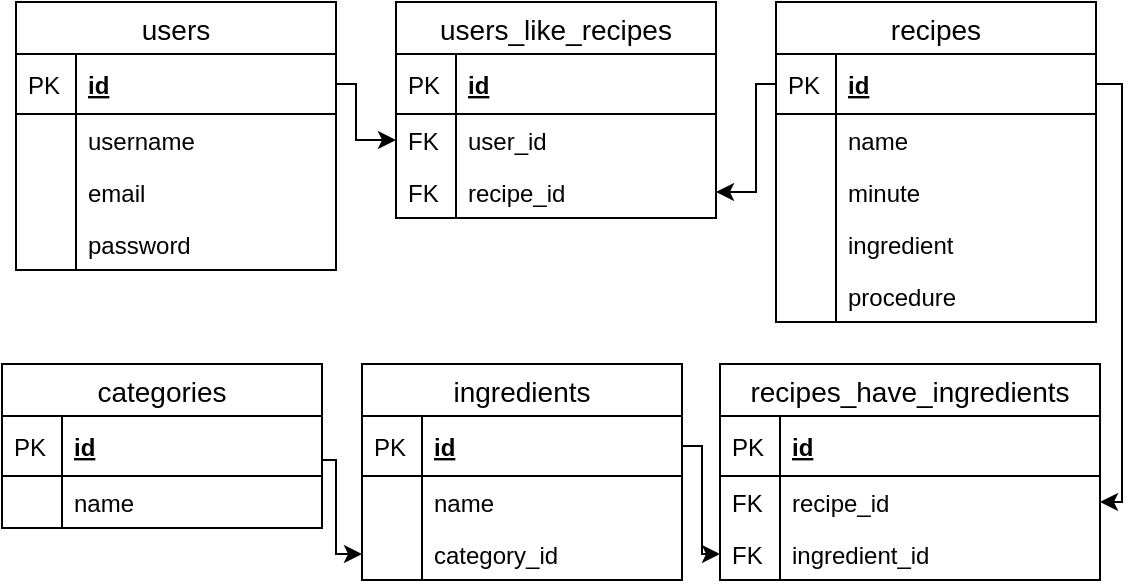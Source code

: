 <mxfile version="13.6.5" type="device"><diagram id="pPzMdlUZkmIm3lQCzwa6" name="Page-1"><mxGraphModel dx="1038" dy="499" grid="1" gridSize="10" guides="1" tooltips="1" connect="1" arrows="1" fold="1" page="1" pageScale="1" pageWidth="583" pageHeight="413" math="0" shadow="0"><root><mxCell id="0"/><mxCell id="1" parent="0"/><mxCell id="PWe2YKgzEW3eGB47nRjb-45" style="edgeStyle=orthogonalEdgeStyle;rounded=0;orthogonalLoop=1;jettySize=auto;html=1;exitX=1;exitY=0.5;exitDx=0;exitDy=0;" parent="1" source="PWe2YKgzEW3eGB47nRjb-6" target="PWe2YKgzEW3eGB47nRjb-39" edge="1"><mxGeometry relative="1" as="geometry"><Array as="points"><mxPoint x="187" y="91"/><mxPoint x="187" y="119"/></Array></mxGeometry></mxCell><mxCell id="mY8tvWaEzEvpHSZPwzWh-13" style="edgeStyle=orthogonalEdgeStyle;rounded=0;orthogonalLoop=1;jettySize=auto;html=1;exitX=0;exitY=0.5;exitDx=0;exitDy=0;entryX=1;entryY=0.5;entryDx=0;entryDy=0;" edge="1" parent="1" source="PWe2YKgzEW3eGB47nRjb-25" target="PWe2YKgzEW3eGB47nRjb-41"><mxGeometry relative="1" as="geometry"><Array as="points"><mxPoint x="387" y="91"/><mxPoint x="387" y="145"/></Array></mxGeometry></mxCell><mxCell id="mY8tvWaEzEvpHSZPwzWh-15" style="edgeStyle=orthogonalEdgeStyle;rounded=0;orthogonalLoop=1;jettySize=auto;html=1;exitX=1;exitY=0.5;exitDx=0;exitDy=0;entryX=1;entryY=0.5;entryDx=0;entryDy=0;" edge="1" parent="1" source="PWe2YKgzEW3eGB47nRjb-25" target="PWe2YKgzEW3eGB47nRjb-32"><mxGeometry relative="1" as="geometry"><Array as="points"><mxPoint x="570" y="91"/><mxPoint x="570" y="300"/></Array></mxGeometry></mxCell><mxCell id="mY8tvWaEzEvpHSZPwzWh-19" style="edgeStyle=orthogonalEdgeStyle;rounded=0;orthogonalLoop=1;jettySize=auto;html=1;exitX=1;exitY=0.5;exitDx=0;exitDy=0;entryX=0;entryY=0.5;entryDx=0;entryDy=0;" edge="1" parent="1" source="mY8tvWaEzEvpHSZPwzWh-4" target="mY8tvWaEzEvpHSZPwzWh-11"><mxGeometry relative="1" as="geometry"><Array as="points"><mxPoint x="177" y="279"/><mxPoint x="177" y="326"/></Array></mxGeometry></mxCell><mxCell id="PWe2YKgzEW3eGB47nRjb-5" value="users" style="swimlane;fontStyle=0;childLayout=stackLayout;horizontal=1;startSize=26;horizontalStack=0;resizeParent=1;resizeParentMax=0;resizeLast=0;collapsible=1;marginBottom=0;align=center;fontSize=14;" parent="1" vertex="1"><mxGeometry x="17" y="50" width="160" height="134" as="geometry"/></mxCell><mxCell id="PWe2YKgzEW3eGB47nRjb-6" value="id" style="shape=partialRectangle;top=0;left=0;right=0;bottom=1;align=left;verticalAlign=middle;fillColor=none;spacingLeft=34;spacingRight=4;overflow=hidden;rotatable=0;points=[[0,0.5],[1,0.5]];portConstraint=eastwest;dropTarget=0;fontStyle=5;fontSize=12;" parent="PWe2YKgzEW3eGB47nRjb-5" vertex="1"><mxGeometry y="26" width="160" height="30" as="geometry"/></mxCell><mxCell id="PWe2YKgzEW3eGB47nRjb-7" value="PK" style="shape=partialRectangle;top=0;left=0;bottom=0;fillColor=none;align=left;verticalAlign=middle;spacingLeft=4;spacingRight=4;overflow=hidden;rotatable=0;points=[];portConstraint=eastwest;part=1;fontSize=12;" parent="PWe2YKgzEW3eGB47nRjb-6" vertex="1" connectable="0"><mxGeometry width="30" height="30" as="geometry"/></mxCell><mxCell id="mY8tvWaEzEvpHSZPwzWh-21" value="username" style="shape=partialRectangle;top=0;left=0;right=0;bottom=0;align=left;verticalAlign=top;fillColor=none;spacingLeft=34;spacingRight=4;overflow=hidden;rotatable=0;points=[[0,0.5],[1,0.5]];portConstraint=eastwest;dropTarget=0;fontSize=12;" vertex="1" parent="PWe2YKgzEW3eGB47nRjb-5"><mxGeometry y="56" width="160" height="26" as="geometry"/></mxCell><mxCell id="mY8tvWaEzEvpHSZPwzWh-22" value="" style="shape=partialRectangle;top=0;left=0;bottom=0;fillColor=none;align=left;verticalAlign=top;spacingLeft=4;spacingRight=4;overflow=hidden;rotatable=0;points=[];portConstraint=eastwest;part=1;fontSize=12;" vertex="1" connectable="0" parent="mY8tvWaEzEvpHSZPwzWh-21"><mxGeometry width="30" height="26" as="geometry"/></mxCell><mxCell id="PWe2YKgzEW3eGB47nRjb-8" value="email" style="shape=partialRectangle;top=0;left=0;right=0;bottom=0;align=left;verticalAlign=top;fillColor=none;spacingLeft=34;spacingRight=4;overflow=hidden;rotatable=0;points=[[0,0.5],[1,0.5]];portConstraint=eastwest;dropTarget=0;fontSize=12;" parent="PWe2YKgzEW3eGB47nRjb-5" vertex="1"><mxGeometry y="82" width="160" height="26" as="geometry"/></mxCell><mxCell id="PWe2YKgzEW3eGB47nRjb-9" value="" style="shape=partialRectangle;top=0;left=0;bottom=0;fillColor=none;align=left;verticalAlign=top;spacingLeft=4;spacingRight=4;overflow=hidden;rotatable=0;points=[];portConstraint=eastwest;part=1;fontSize=12;" parent="PWe2YKgzEW3eGB47nRjb-8" vertex="1" connectable="0"><mxGeometry width="30" height="26" as="geometry"/></mxCell><mxCell id="PWe2YKgzEW3eGB47nRjb-10" value="password" style="shape=partialRectangle;top=0;left=0;right=0;bottom=0;align=left;verticalAlign=top;fillColor=none;spacingLeft=34;spacingRight=4;overflow=hidden;rotatable=0;points=[[0,0.5],[1,0.5]];portConstraint=eastwest;dropTarget=0;fontSize=12;" parent="PWe2YKgzEW3eGB47nRjb-5" vertex="1"><mxGeometry y="108" width="160" height="26" as="geometry"/></mxCell><mxCell id="PWe2YKgzEW3eGB47nRjb-11" value="" style="shape=partialRectangle;top=0;left=0;bottom=0;fillColor=none;align=left;verticalAlign=top;spacingLeft=4;spacingRight=4;overflow=hidden;rotatable=0;points=[];portConstraint=eastwest;part=1;fontSize=12;" parent="PWe2YKgzEW3eGB47nRjb-10" vertex="1" connectable="0"><mxGeometry width="30" height="26" as="geometry"/></mxCell><mxCell id="PWe2YKgzEW3eGB47nRjb-36" value="users_like_recipes" style="swimlane;fontStyle=0;childLayout=stackLayout;horizontal=1;startSize=26;horizontalStack=0;resizeParent=1;resizeParentMax=0;resizeLast=0;collapsible=1;marginBottom=0;align=center;fontSize=14;" parent="1" vertex="1"><mxGeometry x="207" y="50" width="160" height="108" as="geometry"/></mxCell><mxCell id="PWe2YKgzEW3eGB47nRjb-37" value="id" style="shape=partialRectangle;top=0;left=0;right=0;bottom=1;align=left;verticalAlign=middle;fillColor=none;spacingLeft=34;spacingRight=4;overflow=hidden;rotatable=0;points=[[0,0.5],[1,0.5]];portConstraint=eastwest;dropTarget=0;fontStyle=5;fontSize=12;" parent="PWe2YKgzEW3eGB47nRjb-36" vertex="1"><mxGeometry y="26" width="160" height="30" as="geometry"/></mxCell><mxCell id="PWe2YKgzEW3eGB47nRjb-38" value="PK" style="shape=partialRectangle;top=0;left=0;bottom=0;fillColor=none;align=left;verticalAlign=middle;spacingLeft=4;spacingRight=4;overflow=hidden;rotatable=0;points=[];portConstraint=eastwest;part=1;fontSize=12;" parent="PWe2YKgzEW3eGB47nRjb-37" vertex="1" connectable="0"><mxGeometry width="30" height="30" as="geometry"/></mxCell><mxCell id="PWe2YKgzEW3eGB47nRjb-39" value="user_id" style="shape=partialRectangle;top=0;left=0;right=0;bottom=0;align=left;verticalAlign=top;fillColor=none;spacingLeft=34;spacingRight=4;overflow=hidden;rotatable=0;points=[[0,0.5],[1,0.5]];portConstraint=eastwest;dropTarget=0;fontSize=12;" parent="PWe2YKgzEW3eGB47nRjb-36" vertex="1"><mxGeometry y="56" width="160" height="26" as="geometry"/></mxCell><mxCell id="PWe2YKgzEW3eGB47nRjb-40" value="FK" style="shape=partialRectangle;top=0;left=0;bottom=0;fillColor=none;align=left;verticalAlign=top;spacingLeft=4;spacingRight=4;overflow=hidden;rotatable=0;points=[];portConstraint=eastwest;part=1;fontSize=12;" parent="PWe2YKgzEW3eGB47nRjb-39" vertex="1" connectable="0"><mxGeometry width="30" height="26" as="geometry"/></mxCell><mxCell id="PWe2YKgzEW3eGB47nRjb-41" value="recipe_id" style="shape=partialRectangle;top=0;left=0;right=0;bottom=0;align=left;verticalAlign=top;fillColor=none;spacingLeft=34;spacingRight=4;overflow=hidden;rotatable=0;points=[[0,0.5],[1,0.5]];portConstraint=eastwest;dropTarget=0;fontSize=12;" parent="PWe2YKgzEW3eGB47nRjb-36" vertex="1"><mxGeometry y="82" width="160" height="26" as="geometry"/></mxCell><mxCell id="PWe2YKgzEW3eGB47nRjb-42" value="FK" style="shape=partialRectangle;top=0;left=0;bottom=0;fillColor=none;align=left;verticalAlign=top;spacingLeft=4;spacingRight=4;overflow=hidden;rotatable=0;points=[];portConstraint=eastwest;part=1;fontSize=12;" parent="PWe2YKgzEW3eGB47nRjb-41" vertex="1" connectable="0"><mxGeometry width="30" height="26" as="geometry"/></mxCell><mxCell id="PWe2YKgzEW3eGB47nRjb-24" value="recipes" style="swimlane;fontStyle=0;childLayout=stackLayout;horizontal=1;startSize=26;horizontalStack=0;resizeParent=1;resizeParentMax=0;resizeLast=0;collapsible=1;marginBottom=0;align=center;fontSize=14;" parent="1" vertex="1"><mxGeometry x="397" y="50" width="160" height="160" as="geometry"/></mxCell><mxCell id="PWe2YKgzEW3eGB47nRjb-25" value="id" style="shape=partialRectangle;top=0;left=0;right=0;bottom=1;align=left;verticalAlign=middle;fillColor=none;spacingLeft=34;spacingRight=4;overflow=hidden;rotatable=0;points=[[0,0.5],[1,0.5]];portConstraint=eastwest;dropTarget=0;fontStyle=5;fontSize=12;" parent="PWe2YKgzEW3eGB47nRjb-24" vertex="1"><mxGeometry y="26" width="160" height="30" as="geometry"/></mxCell><mxCell id="PWe2YKgzEW3eGB47nRjb-26" value="PK" style="shape=partialRectangle;top=0;left=0;bottom=0;fillColor=none;align=left;verticalAlign=middle;spacingLeft=4;spacingRight=4;overflow=hidden;rotatable=0;points=[];portConstraint=eastwest;part=1;fontSize=12;" parent="PWe2YKgzEW3eGB47nRjb-25" vertex="1" connectable="0"><mxGeometry width="30" height="30" as="geometry"/></mxCell><mxCell id="PWe2YKgzEW3eGB47nRjb-57" value="name" style="shape=partialRectangle;top=0;left=0;right=0;bottom=0;align=left;verticalAlign=top;fillColor=none;spacingLeft=34;spacingRight=4;overflow=hidden;rotatable=0;points=[[0,0.5],[1,0.5]];portConstraint=eastwest;dropTarget=0;fontSize=12;" parent="PWe2YKgzEW3eGB47nRjb-24" vertex="1"><mxGeometry y="56" width="160" height="26" as="geometry"/></mxCell><mxCell id="PWe2YKgzEW3eGB47nRjb-58" value="" style="shape=partialRectangle;top=0;left=0;bottom=0;fillColor=none;align=left;verticalAlign=top;spacingLeft=4;spacingRight=4;overflow=hidden;rotatable=0;points=[];portConstraint=eastwest;part=1;fontSize=12;" parent="PWe2YKgzEW3eGB47nRjb-57" vertex="1" connectable="0"><mxGeometry width="30" height="26" as="geometry"/></mxCell><mxCell id="PWe2YKgzEW3eGB47nRjb-69" value="minute" style="shape=partialRectangle;top=0;left=0;right=0;bottom=0;align=left;verticalAlign=top;fillColor=none;spacingLeft=34;spacingRight=4;overflow=hidden;rotatable=0;points=[[0,0.5],[1,0.5]];portConstraint=eastwest;dropTarget=0;fontSize=12;" parent="PWe2YKgzEW3eGB47nRjb-24" vertex="1"><mxGeometry y="82" width="160" height="26" as="geometry"/></mxCell><mxCell id="PWe2YKgzEW3eGB47nRjb-70" value="" style="shape=partialRectangle;top=0;left=0;bottom=0;fillColor=none;align=left;verticalAlign=top;spacingLeft=4;spacingRight=4;overflow=hidden;rotatable=0;points=[];portConstraint=eastwest;part=1;fontSize=12;" parent="PWe2YKgzEW3eGB47nRjb-69" vertex="1" connectable="0"><mxGeometry width="30" height="26" as="geometry"/></mxCell><mxCell id="mY8tvWaEzEvpHSZPwzWh-1" value="ingredient" style="shape=partialRectangle;top=0;left=0;right=0;bottom=0;align=left;verticalAlign=top;fillColor=none;spacingLeft=34;spacingRight=4;overflow=hidden;rotatable=0;points=[[0,0.5],[1,0.5]];portConstraint=eastwest;dropTarget=0;fontSize=12;" vertex="1" parent="PWe2YKgzEW3eGB47nRjb-24"><mxGeometry y="108" width="160" height="26" as="geometry"/></mxCell><mxCell id="mY8tvWaEzEvpHSZPwzWh-2" value="" style="shape=partialRectangle;top=0;left=0;bottom=0;fillColor=none;align=left;verticalAlign=top;spacingLeft=4;spacingRight=4;overflow=hidden;rotatable=0;points=[];portConstraint=eastwest;part=1;fontSize=12;" vertex="1" connectable="0" parent="mY8tvWaEzEvpHSZPwzWh-1"><mxGeometry width="30" height="26" as="geometry"/></mxCell><mxCell id="PWe2YKgzEW3eGB47nRjb-27" value="procedure" style="shape=partialRectangle;top=0;left=0;right=0;bottom=0;align=left;verticalAlign=top;fillColor=none;spacingLeft=34;spacingRight=4;overflow=hidden;rotatable=0;points=[[0,0.5],[1,0.5]];portConstraint=eastwest;dropTarget=0;fontSize=12;" parent="PWe2YKgzEW3eGB47nRjb-24" vertex="1"><mxGeometry y="134" width="160" height="26" as="geometry"/></mxCell><mxCell id="PWe2YKgzEW3eGB47nRjb-28" value="" style="shape=partialRectangle;top=0;left=0;bottom=0;fillColor=none;align=left;verticalAlign=top;spacingLeft=4;spacingRight=4;overflow=hidden;rotatable=0;points=[];portConstraint=eastwest;part=1;fontSize=12;" parent="PWe2YKgzEW3eGB47nRjb-27" vertex="1" connectable="0"><mxGeometry width="30" height="26" as="geometry"/></mxCell><mxCell id="PWe2YKgzEW3eGB47nRjb-29" value="recipes_have_ingredients" style="swimlane;fontStyle=0;childLayout=stackLayout;horizontal=1;startSize=26;horizontalStack=0;resizeParent=1;resizeParentMax=0;resizeLast=0;collapsible=1;marginBottom=0;align=center;fontSize=14;" parent="1" vertex="1"><mxGeometry x="369" y="231" width="190" height="108" as="geometry"/></mxCell><mxCell id="PWe2YKgzEW3eGB47nRjb-30" value="id" style="shape=partialRectangle;top=0;left=0;right=0;bottom=1;align=left;verticalAlign=middle;fillColor=none;spacingLeft=34;spacingRight=4;overflow=hidden;rotatable=0;points=[[0,0.5],[1,0.5]];portConstraint=eastwest;dropTarget=0;fontStyle=5;fontSize=12;" parent="PWe2YKgzEW3eGB47nRjb-29" vertex="1"><mxGeometry y="26" width="190" height="30" as="geometry"/></mxCell><mxCell id="PWe2YKgzEW3eGB47nRjb-31" value="PK" style="shape=partialRectangle;top=0;left=0;bottom=0;fillColor=none;align=left;verticalAlign=middle;spacingLeft=4;spacingRight=4;overflow=hidden;rotatable=0;points=[];portConstraint=eastwest;part=1;fontSize=12;" parent="PWe2YKgzEW3eGB47nRjb-30" vertex="1" connectable="0"><mxGeometry width="30" height="30" as="geometry"/></mxCell><mxCell id="PWe2YKgzEW3eGB47nRjb-32" value="recipe_id" style="shape=partialRectangle;top=0;left=0;right=0;bottom=0;align=left;verticalAlign=top;fillColor=none;spacingLeft=34;spacingRight=4;overflow=hidden;rotatable=0;points=[[0,0.5],[1,0.5]];portConstraint=eastwest;dropTarget=0;fontSize=12;" parent="PWe2YKgzEW3eGB47nRjb-29" vertex="1"><mxGeometry y="56" width="190" height="26" as="geometry"/></mxCell><mxCell id="PWe2YKgzEW3eGB47nRjb-33" value="FK" style="shape=partialRectangle;top=0;left=0;bottom=0;fillColor=none;align=left;verticalAlign=top;spacingLeft=4;spacingRight=4;overflow=hidden;rotatable=0;points=[];portConstraint=eastwest;part=1;fontSize=12;" parent="PWe2YKgzEW3eGB47nRjb-32" vertex="1" connectable="0"><mxGeometry width="30" height="26" as="geometry"/></mxCell><mxCell id="PWe2YKgzEW3eGB47nRjb-34" value="ingredient_id" style="shape=partialRectangle;top=0;left=0;right=0;bottom=0;align=left;verticalAlign=top;fillColor=none;spacingLeft=34;spacingRight=4;overflow=hidden;rotatable=0;points=[[0,0.5],[1,0.5]];portConstraint=eastwest;dropTarget=0;fontSize=12;" parent="PWe2YKgzEW3eGB47nRjb-29" vertex="1"><mxGeometry y="82" width="190" height="26" as="geometry"/></mxCell><mxCell id="PWe2YKgzEW3eGB47nRjb-35" value="FK" style="shape=partialRectangle;top=0;left=0;bottom=0;fillColor=none;align=left;verticalAlign=top;spacingLeft=4;spacingRight=4;overflow=hidden;rotatable=0;points=[];portConstraint=eastwest;part=1;fontSize=12;" parent="PWe2YKgzEW3eGB47nRjb-34" vertex="1" connectable="0"><mxGeometry width="30" height="26" as="geometry"/></mxCell><mxCell id="mY8tvWaEzEvpHSZPwzWh-3" value="categories" style="swimlane;fontStyle=0;childLayout=stackLayout;horizontal=1;startSize=26;horizontalStack=0;resizeParent=1;resizeParentMax=0;resizeLast=0;collapsible=1;marginBottom=0;align=center;fontSize=14;" vertex="1" parent="1"><mxGeometry x="10" y="231" width="160" height="82" as="geometry"/></mxCell><mxCell id="mY8tvWaEzEvpHSZPwzWh-4" value="id" style="shape=partialRectangle;top=0;left=0;right=0;bottom=1;align=left;verticalAlign=middle;fillColor=none;spacingLeft=34;spacingRight=4;overflow=hidden;rotatable=0;points=[[0,0.5],[1,0.5]];portConstraint=eastwest;dropTarget=0;fontStyle=5;fontSize=12;" vertex="1" parent="mY8tvWaEzEvpHSZPwzWh-3"><mxGeometry y="26" width="160" height="30" as="geometry"/></mxCell><mxCell id="mY8tvWaEzEvpHSZPwzWh-5" value="PK" style="shape=partialRectangle;top=0;left=0;bottom=0;fillColor=none;align=left;verticalAlign=middle;spacingLeft=4;spacingRight=4;overflow=hidden;rotatable=0;points=[];portConstraint=eastwest;part=1;fontSize=12;" vertex="1" connectable="0" parent="mY8tvWaEzEvpHSZPwzWh-4"><mxGeometry width="30" height="30" as="geometry"/></mxCell><mxCell id="mY8tvWaEzEvpHSZPwzWh-6" value="name" style="shape=partialRectangle;top=0;left=0;right=0;bottom=0;align=left;verticalAlign=top;fillColor=none;spacingLeft=34;spacingRight=4;overflow=hidden;rotatable=0;points=[[0,0.5],[1,0.5]];portConstraint=eastwest;dropTarget=0;fontSize=12;" vertex="1" parent="mY8tvWaEzEvpHSZPwzWh-3"><mxGeometry y="56" width="160" height="26" as="geometry"/></mxCell><mxCell id="mY8tvWaEzEvpHSZPwzWh-7" value="" style="shape=partialRectangle;top=0;left=0;bottom=0;fillColor=none;align=left;verticalAlign=top;spacingLeft=4;spacingRight=4;overflow=hidden;rotatable=0;points=[];portConstraint=eastwest;part=1;fontSize=12;" vertex="1" connectable="0" parent="mY8tvWaEzEvpHSZPwzWh-6"><mxGeometry width="30" height="26" as="geometry"/></mxCell><mxCell id="PWe2YKgzEW3eGB47nRjb-17" value="ingredients" style="swimlane;fontStyle=0;childLayout=stackLayout;horizontal=1;startSize=26;horizontalStack=0;resizeParent=1;resizeParentMax=0;resizeLast=0;collapsible=1;marginBottom=0;align=center;fontSize=14;" parent="1" vertex="1"><mxGeometry x="190" y="231" width="160" height="108" as="geometry"/></mxCell><mxCell id="PWe2YKgzEW3eGB47nRjb-18" value="id" style="shape=partialRectangle;top=0;left=0;right=0;bottom=1;align=left;verticalAlign=middle;fillColor=none;spacingLeft=34;spacingRight=4;overflow=hidden;rotatable=0;points=[[0,0.5],[1,0.5]];portConstraint=eastwest;dropTarget=0;fontStyle=5;fontSize=12;" parent="PWe2YKgzEW3eGB47nRjb-17" vertex="1"><mxGeometry y="26" width="160" height="30" as="geometry"/></mxCell><mxCell id="PWe2YKgzEW3eGB47nRjb-19" value="PK" style="shape=partialRectangle;top=0;left=0;bottom=0;fillColor=none;align=left;verticalAlign=middle;spacingLeft=4;spacingRight=4;overflow=hidden;rotatable=0;points=[];portConstraint=eastwest;part=1;fontSize=12;" parent="PWe2YKgzEW3eGB47nRjb-18" vertex="1" connectable="0"><mxGeometry width="30" height="30" as="geometry"/></mxCell><mxCell id="PWe2YKgzEW3eGB47nRjb-20" value="name" style="shape=partialRectangle;top=0;left=0;right=0;bottom=0;align=left;verticalAlign=top;fillColor=none;spacingLeft=34;spacingRight=4;overflow=hidden;rotatable=0;points=[[0,0.5],[1,0.5]];portConstraint=eastwest;dropTarget=0;fontSize=12;" parent="PWe2YKgzEW3eGB47nRjb-17" vertex="1"><mxGeometry y="56" width="160" height="26" as="geometry"/></mxCell><mxCell id="PWe2YKgzEW3eGB47nRjb-21" value="" style="shape=partialRectangle;top=0;left=0;bottom=0;fillColor=none;align=left;verticalAlign=top;spacingLeft=4;spacingRight=4;overflow=hidden;rotatable=0;points=[];portConstraint=eastwest;part=1;fontSize=12;" parent="PWe2YKgzEW3eGB47nRjb-20" vertex="1" connectable="0"><mxGeometry width="30" height="26" as="geometry"/></mxCell><mxCell id="mY8tvWaEzEvpHSZPwzWh-11" value="category_id&#10;" style="shape=partialRectangle;top=0;left=0;right=0;bottom=0;align=left;verticalAlign=top;fillColor=none;spacingLeft=34;spacingRight=4;overflow=hidden;rotatable=0;points=[[0,0.5],[1,0.5]];portConstraint=eastwest;dropTarget=0;fontSize=12;" vertex="1" parent="PWe2YKgzEW3eGB47nRjb-17"><mxGeometry y="82" width="160" height="26" as="geometry"/></mxCell><mxCell id="mY8tvWaEzEvpHSZPwzWh-12" value="" style="shape=partialRectangle;top=0;left=0;bottom=0;fillColor=none;align=left;verticalAlign=top;spacingLeft=4;spacingRight=4;overflow=hidden;rotatable=0;points=[];portConstraint=eastwest;part=1;fontSize=12;" vertex="1" connectable="0" parent="mY8tvWaEzEvpHSZPwzWh-11"><mxGeometry width="30" height="26" as="geometry"/></mxCell><mxCell id="mY8tvWaEzEvpHSZPwzWh-20" style="edgeStyle=orthogonalEdgeStyle;rounded=0;orthogonalLoop=1;jettySize=auto;html=1;exitX=1;exitY=0.5;exitDx=0;exitDy=0;entryX=0;entryY=0.5;entryDx=0;entryDy=0;" edge="1" parent="1" source="PWe2YKgzEW3eGB47nRjb-18" target="PWe2YKgzEW3eGB47nRjb-34"><mxGeometry relative="1" as="geometry"><Array as="points"><mxPoint x="360" y="272"/><mxPoint x="360" y="326"/></Array></mxGeometry></mxCell></root></mxGraphModel></diagram></mxfile>